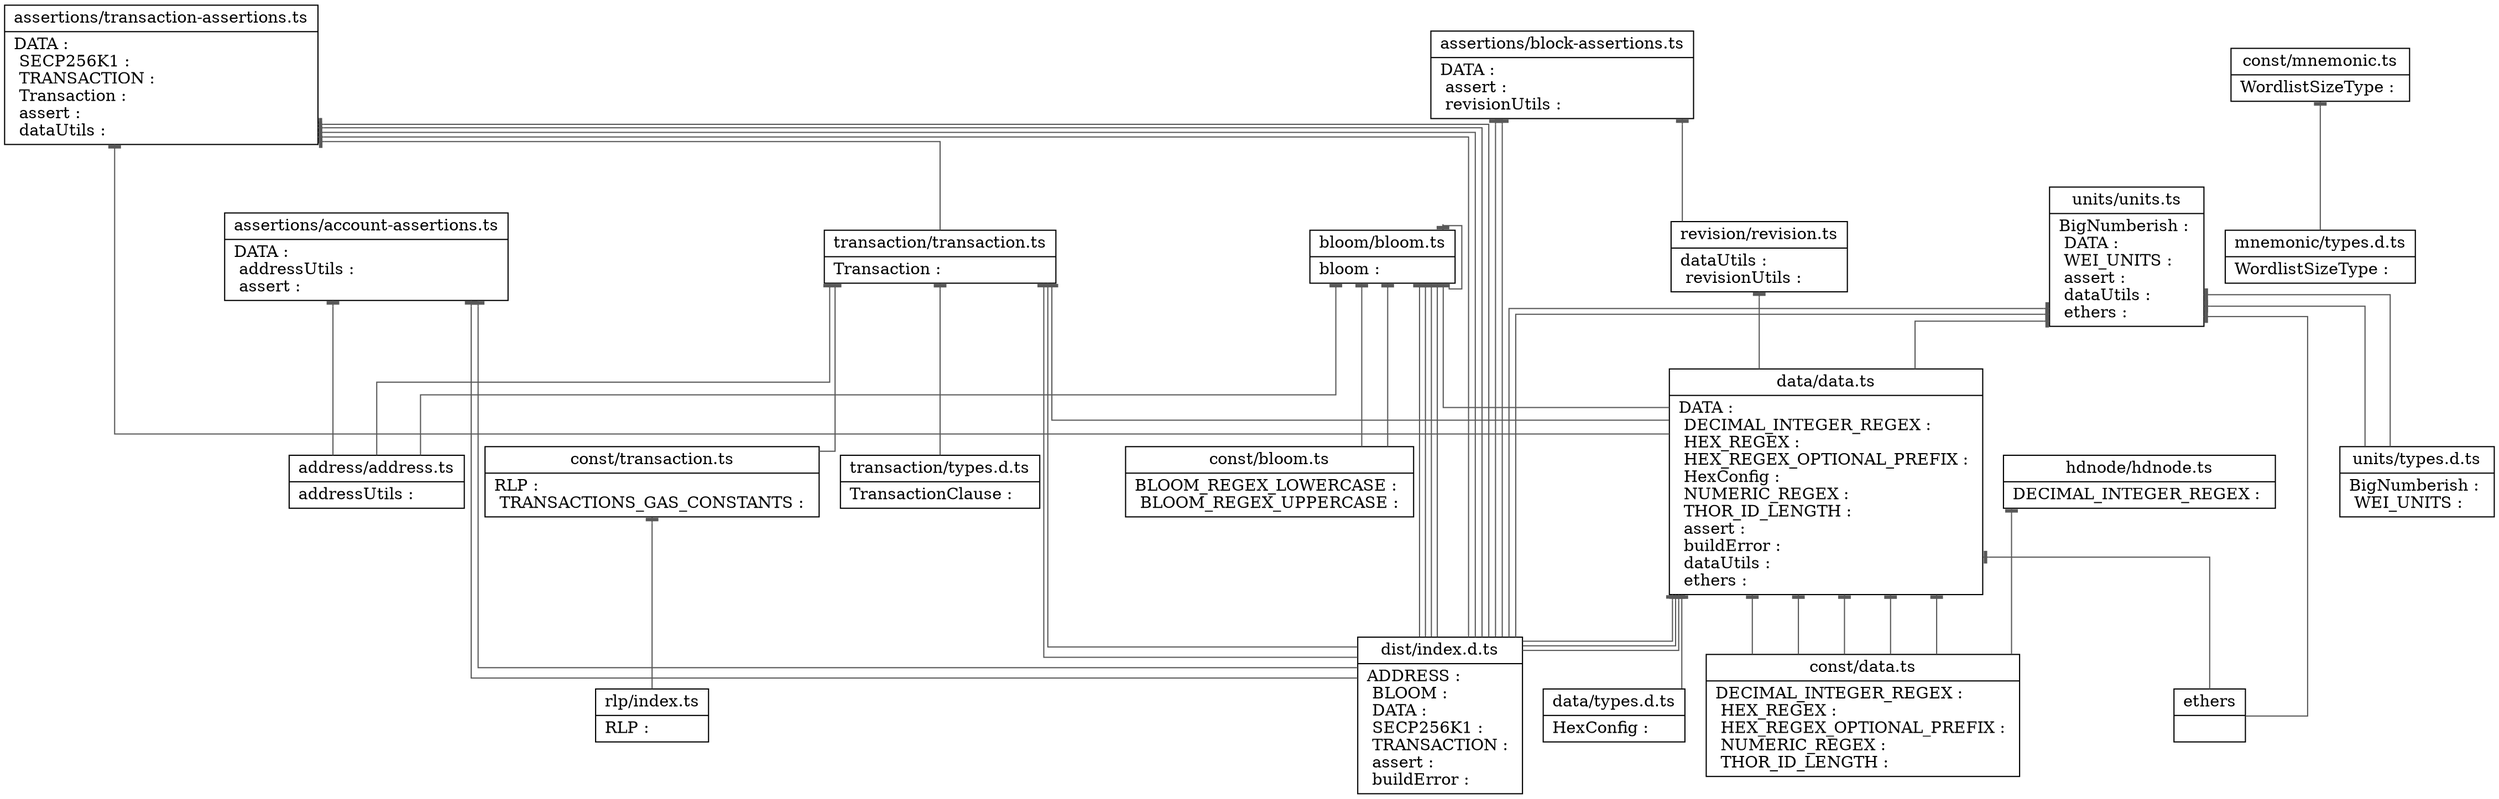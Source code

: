 digraph "utils" {

splines  = ortho;
fontname = "Inconsolata";

node [colorscheme = ylgnbu4];
edge [colorscheme = dark28, dir = both];

"address/address.ts"                   [shape = record, label = "{ address/address.ts |  addressUtils : \l }"];
"assertions/account-assertions.ts"     [shape = record, label = "{ assertions/account-assertions.ts |  DATA : \l  addressUtils : \l  assert : \l }"];
"assertions/block-assertions.ts"       [shape = record, label = "{ assertions/block-assertions.ts |  DATA : \l  assert : \l  revisionUtils : \l }"];
"assertions/transaction-assertions.ts" [shape = record, label = "{ assertions/transaction-assertions.ts |  DATA : \l  SECP256K1 : \l  TRANSACTION : \l  Transaction : \l  assert : \l  dataUtils : \l }"];
"bloom/bloom.ts"                       [shape = record, label = "{ bloom/bloom.ts |  ADDRESS : \l  BLOOM : \l  BLOOM_REGEX_LOWERCASE : \l  BLOOM_REGEX_UPPERCASE : \l  DATA : \l  addressUtils : \l  assert : \l  bloomInstance : \l  dataUtils : \l }"];
"bloom/bloom.ts"                       [shape = record, label = "{ bloom/bloom.ts |  bloom : \l }"];
"const/bloom.ts"                       [shape = record, label = "{ const/bloom.ts |  BLOOM_REGEX_LOWERCASE : \l  BLOOM_REGEX_UPPERCASE : \l }"];
"const/data.ts"                        [shape = record, label = "{ const/data.ts |  DECIMAL_INTEGER_REGEX : \l  HEX_REGEX : \l  HEX_REGEX_OPTIONAL_PREFIX : \l  NUMERIC_REGEX : \l  THOR_ID_LENGTH : \l }"];
"const/mnemonic.ts"                    [shape = record, label = "{ const/mnemonic.ts |  WordlistSizeType : \l }"];
"const/transaction.ts"                 [shape = record, label = "{ const/transaction.ts |  RLP : \l  TRANSACTIONS_GAS_CONSTANTS : \l }"];
"data/data.ts"                         [shape = record, label = "{ data/data.ts |  DATA : \l  DECIMAL_INTEGER_REGEX : \l  HEX_REGEX : \l  HEX_REGEX_OPTIONAL_PREFIX : \l  HexConfig : \l  NUMERIC_REGEX : \l  THOR_ID_LENGTH : \l  assert : \l  buildError : \l  dataUtils : \l  ethers : \l }"];
"data/types.d.ts"                      [shape = record, label = "{ data/types.d.ts |  HexConfig : \l }"];
"dist/index.d.ts"                      [shape = record, label = "{ dist/index.d.ts |  ADDRESS : \l  BLOOM : \l  DATA : \l  SECP256K1 : \l  TRANSACTION : \l  assert : \l  buildError : \l }"];
ethers                                 [shape = record, label = "{ ethers |  }"];
"hdnode/hdnode.ts"                     [shape = record, label = "{ hdnode/hdnode.ts |  DECIMAL_INTEGER_REGEX : \l }"];
"mnemonic/types.d.ts"                  [shape = record, label = "{ mnemonic/types.d.ts |  WordlistSizeType : \l }"];
"revision/revision.ts"                 [shape = record, label = "{ revision/revision.ts |  dataUtils : \l  revisionUtils : \l }"];
"rlp/index.ts"                         [shape = record, label = "{ rlp/index.ts |  RLP : \l }"];
"transaction/transaction.ts"           [shape = record, label = "{ transaction/transaction.ts |  DATA : \l  TRANSACTIONS_GAS_CONSTANTS : \l  TransactionClause : \l  addressUtils : \l  assert : \l  dataUtils : \l }"];
"transaction/transaction.ts"           [shape = record, label = "{ transaction/transaction.ts |  Transaction : \l }"];
"transaction/types.d.ts"               [shape = record, label = "{ transaction/types.d.ts |  TransactionClause : \l }"];
"units/types.d.ts"                     [shape = record, label = "{ units/types.d.ts |  BigNumberish : \l  WEI_UNITS : \l }"];
"units/units.ts"                       [shape = record, label = "{ units/units.ts |  BigNumberish : \l  DATA : \l  WEI_UNITS : \l  assert : \l  dataUtils : \l  ethers : \l }"];

"assertions/account-assertions.ts"     -> "address/address.ts"                   [color = "#595959", style = solid , arrowtail = tee     , arrowhead = none    , taillabel = "", label = "", headlabel = ""];
"assertions/account-assertions.ts"     -> "dist/index.d.ts"                      [color = "#595959", style = solid , arrowtail = tee     , arrowhead = none    , taillabel = "", label = "", headlabel = ""];
"assertions/account-assertions.ts"     -> "dist/index.d.ts"                      [color = "#595959", style = solid , arrowtail = tee     , arrowhead = none    , taillabel = "", label = "", headlabel = ""];
"assertions/block-assertions.ts"       -> "dist/index.d.ts"                      [color = "#595959", style = solid , arrowtail = tee     , arrowhead = none    , taillabel = "", label = "", headlabel = ""];
"assertions/block-assertions.ts"       -> "dist/index.d.ts"                      [color = "#595959", style = solid , arrowtail = tee     , arrowhead = none    , taillabel = "", label = "", headlabel = ""];
"assertions/block-assertions.ts"       -> "revision/revision.ts"                 [color = "#595959", style = solid , arrowtail = tee     , arrowhead = none    , taillabel = "", label = "", headlabel = ""];
"assertions/transaction-assertions.ts" -> "data/data.ts"                         [color = "#595959", style = solid , arrowtail = tee     , arrowhead = none    , taillabel = "", label = "", headlabel = ""];
"assertions/transaction-assertions.ts" -> "dist/index.d.ts"                      [color = "#595959", style = solid , arrowtail = tee     , arrowhead = none    , taillabel = "", label = "", headlabel = ""];
"assertions/transaction-assertions.ts" -> "dist/index.d.ts"                      [color = "#595959", style = solid , arrowtail = tee     , arrowhead = none    , taillabel = "", label = "", headlabel = ""];
"assertions/transaction-assertions.ts" -> "dist/index.d.ts"                      [color = "#595959", style = solid , arrowtail = tee     , arrowhead = none    , taillabel = "", label = "", headlabel = ""];
"assertions/transaction-assertions.ts" -> "dist/index.d.ts"                      [color = "#595959", style = solid , arrowtail = tee     , arrowhead = none    , taillabel = "", label = "", headlabel = ""];
"assertions/transaction-assertions.ts" -> "transaction/transaction.ts"           [color = "#595959", style = solid , arrowtail = tee     , arrowhead = none    , taillabel = "", label = "", headlabel = ""];
"bloom/bloom.ts"                       -> "address/address.ts"                   [color = "#595959", style = solid , arrowtail = tee     , arrowhead = none    , taillabel = "", label = "", headlabel = ""];
"bloom/bloom.ts"                       -> "bloom/bloom.ts"                       [color = "#595959", style = solid , arrowtail = tee     , arrowhead = none    , taillabel = "", label = "", headlabel = ""];
"bloom/bloom.ts"                       -> "const/bloom.ts"                       [color = "#595959", style = solid , arrowtail = tee     , arrowhead = none    , taillabel = "", label = "", headlabel = ""];
"bloom/bloom.ts"                       -> "const/bloom.ts"                       [color = "#595959", style = solid , arrowtail = tee     , arrowhead = none    , taillabel = "", label = "", headlabel = ""];
"bloom/bloom.ts"                       -> "data/data.ts"                         [color = "#595959", style = solid , arrowtail = tee     , arrowhead = none    , taillabel = "", label = "", headlabel = ""];
"bloom/bloom.ts"                       -> "dist/index.d.ts"                      [color = "#595959", style = solid , arrowtail = tee     , arrowhead = none    , taillabel = "", label = "", headlabel = ""];
"bloom/bloom.ts"                       -> "dist/index.d.ts"                      [color = "#595959", style = solid , arrowtail = tee     , arrowhead = none    , taillabel = "", label = "", headlabel = ""];
"bloom/bloom.ts"                       -> "dist/index.d.ts"                      [color = "#595959", style = solid , arrowtail = tee     , arrowhead = none    , taillabel = "", label = "", headlabel = ""];
"bloom/bloom.ts"                       -> "dist/index.d.ts"                      [color = "#595959", style = solid , arrowtail = tee     , arrowhead = none    , taillabel = "", label = "", headlabel = ""];
"const/mnemonic.ts"                    -> "mnemonic/types.d.ts"                  [color = "#595959", style = solid , arrowtail = tee     , arrowhead = none    , taillabel = "", label = "", headlabel = ""];
"const/transaction.ts"                 -> "rlp/index.ts"                         [color = "#595959", style = solid , arrowtail = tee     , arrowhead = none    , taillabel = "", label = "", headlabel = ""];
"data/data.ts"                         -> "const/data.ts"                        [color = "#595959", style = solid , arrowtail = tee     , arrowhead = none    , taillabel = "", label = "", headlabel = ""];
"data/data.ts"                         -> "const/data.ts"                        [color = "#595959", style = solid , arrowtail = tee     , arrowhead = none    , taillabel = "", label = "", headlabel = ""];
"data/data.ts"                         -> "const/data.ts"                        [color = "#595959", style = solid , arrowtail = tee     , arrowhead = none    , taillabel = "", label = "", headlabel = ""];
"data/data.ts"                         -> "const/data.ts"                        [color = "#595959", style = solid , arrowtail = tee     , arrowhead = none    , taillabel = "", label = "", headlabel = ""];
"data/data.ts"                         -> "const/data.ts"                        [color = "#595959", style = solid , arrowtail = tee     , arrowhead = none    , taillabel = "", label = "", headlabel = ""];
"data/data.ts"                         -> "data/types.d.ts"                      [color = "#595959", style = solid , arrowtail = tee     , arrowhead = none    , taillabel = "", label = "", headlabel = ""];
"data/data.ts"                         -> "dist/index.d.ts"                      [color = "#595959", style = solid , arrowtail = tee     , arrowhead = none    , taillabel = "", label = "", headlabel = ""];
"data/data.ts"                         -> "dist/index.d.ts"                      [color = "#595959", style = solid , arrowtail = tee     , arrowhead = none    , taillabel = "", label = "", headlabel = ""];
"data/data.ts"                         -> "dist/index.d.ts"                      [color = "#595959", style = solid , arrowtail = tee     , arrowhead = none    , taillabel = "", label = "", headlabel = ""];
"data/data.ts"                         -> ethers                                 [color = "#595959", style = solid , arrowtail = tee     , arrowhead = none    , taillabel = "", label = "", headlabel = ""];
"hdnode/hdnode.ts"                     -> "const/data.ts"                        [color = "#595959", style = solid , arrowtail = tee     , arrowhead = none    , taillabel = "", label = "", headlabel = ""];
"revision/revision.ts"                 -> "data/data.ts"                         [color = "#595959", style = solid , arrowtail = tee     , arrowhead = none    , taillabel = "", label = "", headlabel = ""];
"transaction/transaction.ts"           -> "address/address.ts"                   [color = "#595959", style = solid , arrowtail = tee     , arrowhead = none    , taillabel = "", label = "", headlabel = ""];
"transaction/transaction.ts"           -> "const/transaction.ts"                 [color = "#595959", style = solid , arrowtail = tee     , arrowhead = none    , taillabel = "", label = "", headlabel = ""];
"transaction/transaction.ts"           -> "data/data.ts"                         [color = "#595959", style = solid , arrowtail = tee     , arrowhead = none    , taillabel = "", label = "", headlabel = ""];
"transaction/transaction.ts"           -> "dist/index.d.ts"                      [color = "#595959", style = solid , arrowtail = tee     , arrowhead = none    , taillabel = "", label = "", headlabel = ""];
"transaction/transaction.ts"           -> "dist/index.d.ts"                      [color = "#595959", style = solid , arrowtail = tee     , arrowhead = none    , taillabel = "", label = "", headlabel = ""];
"transaction/transaction.ts"           -> "transaction/types.d.ts"               [color = "#595959", style = solid , arrowtail = tee     , arrowhead = none    , taillabel = "", label = "", headlabel = ""];
"units/units.ts"                       -> "data/data.ts"                         [color = "#595959", style = solid , arrowtail = tee     , arrowhead = none    , taillabel = "", label = "", headlabel = ""];
"units/units.ts"                       -> "dist/index.d.ts"                      [color = "#595959", style = solid , arrowtail = tee     , arrowhead = none    , taillabel = "", label = "", headlabel = ""];
"units/units.ts"                       -> "dist/index.d.ts"                      [color = "#595959", style = solid , arrowtail = tee     , arrowhead = none    , taillabel = "", label = "", headlabel = ""];
"units/units.ts"                       -> ethers                                 [color = "#595959", style = solid , arrowtail = tee     , arrowhead = none    , taillabel = "", label = "", headlabel = ""];
"units/units.ts"                       -> "units/types.d.ts"                     [color = "#595959", style = solid , arrowtail = tee     , arrowhead = none    , taillabel = "", label = "", headlabel = ""];
"units/units.ts"                       -> "units/types.d.ts"                     [color = "#595959", style = solid , arrowtail = tee     , arrowhead = none    , taillabel = "", label = "", headlabel = ""];

}
